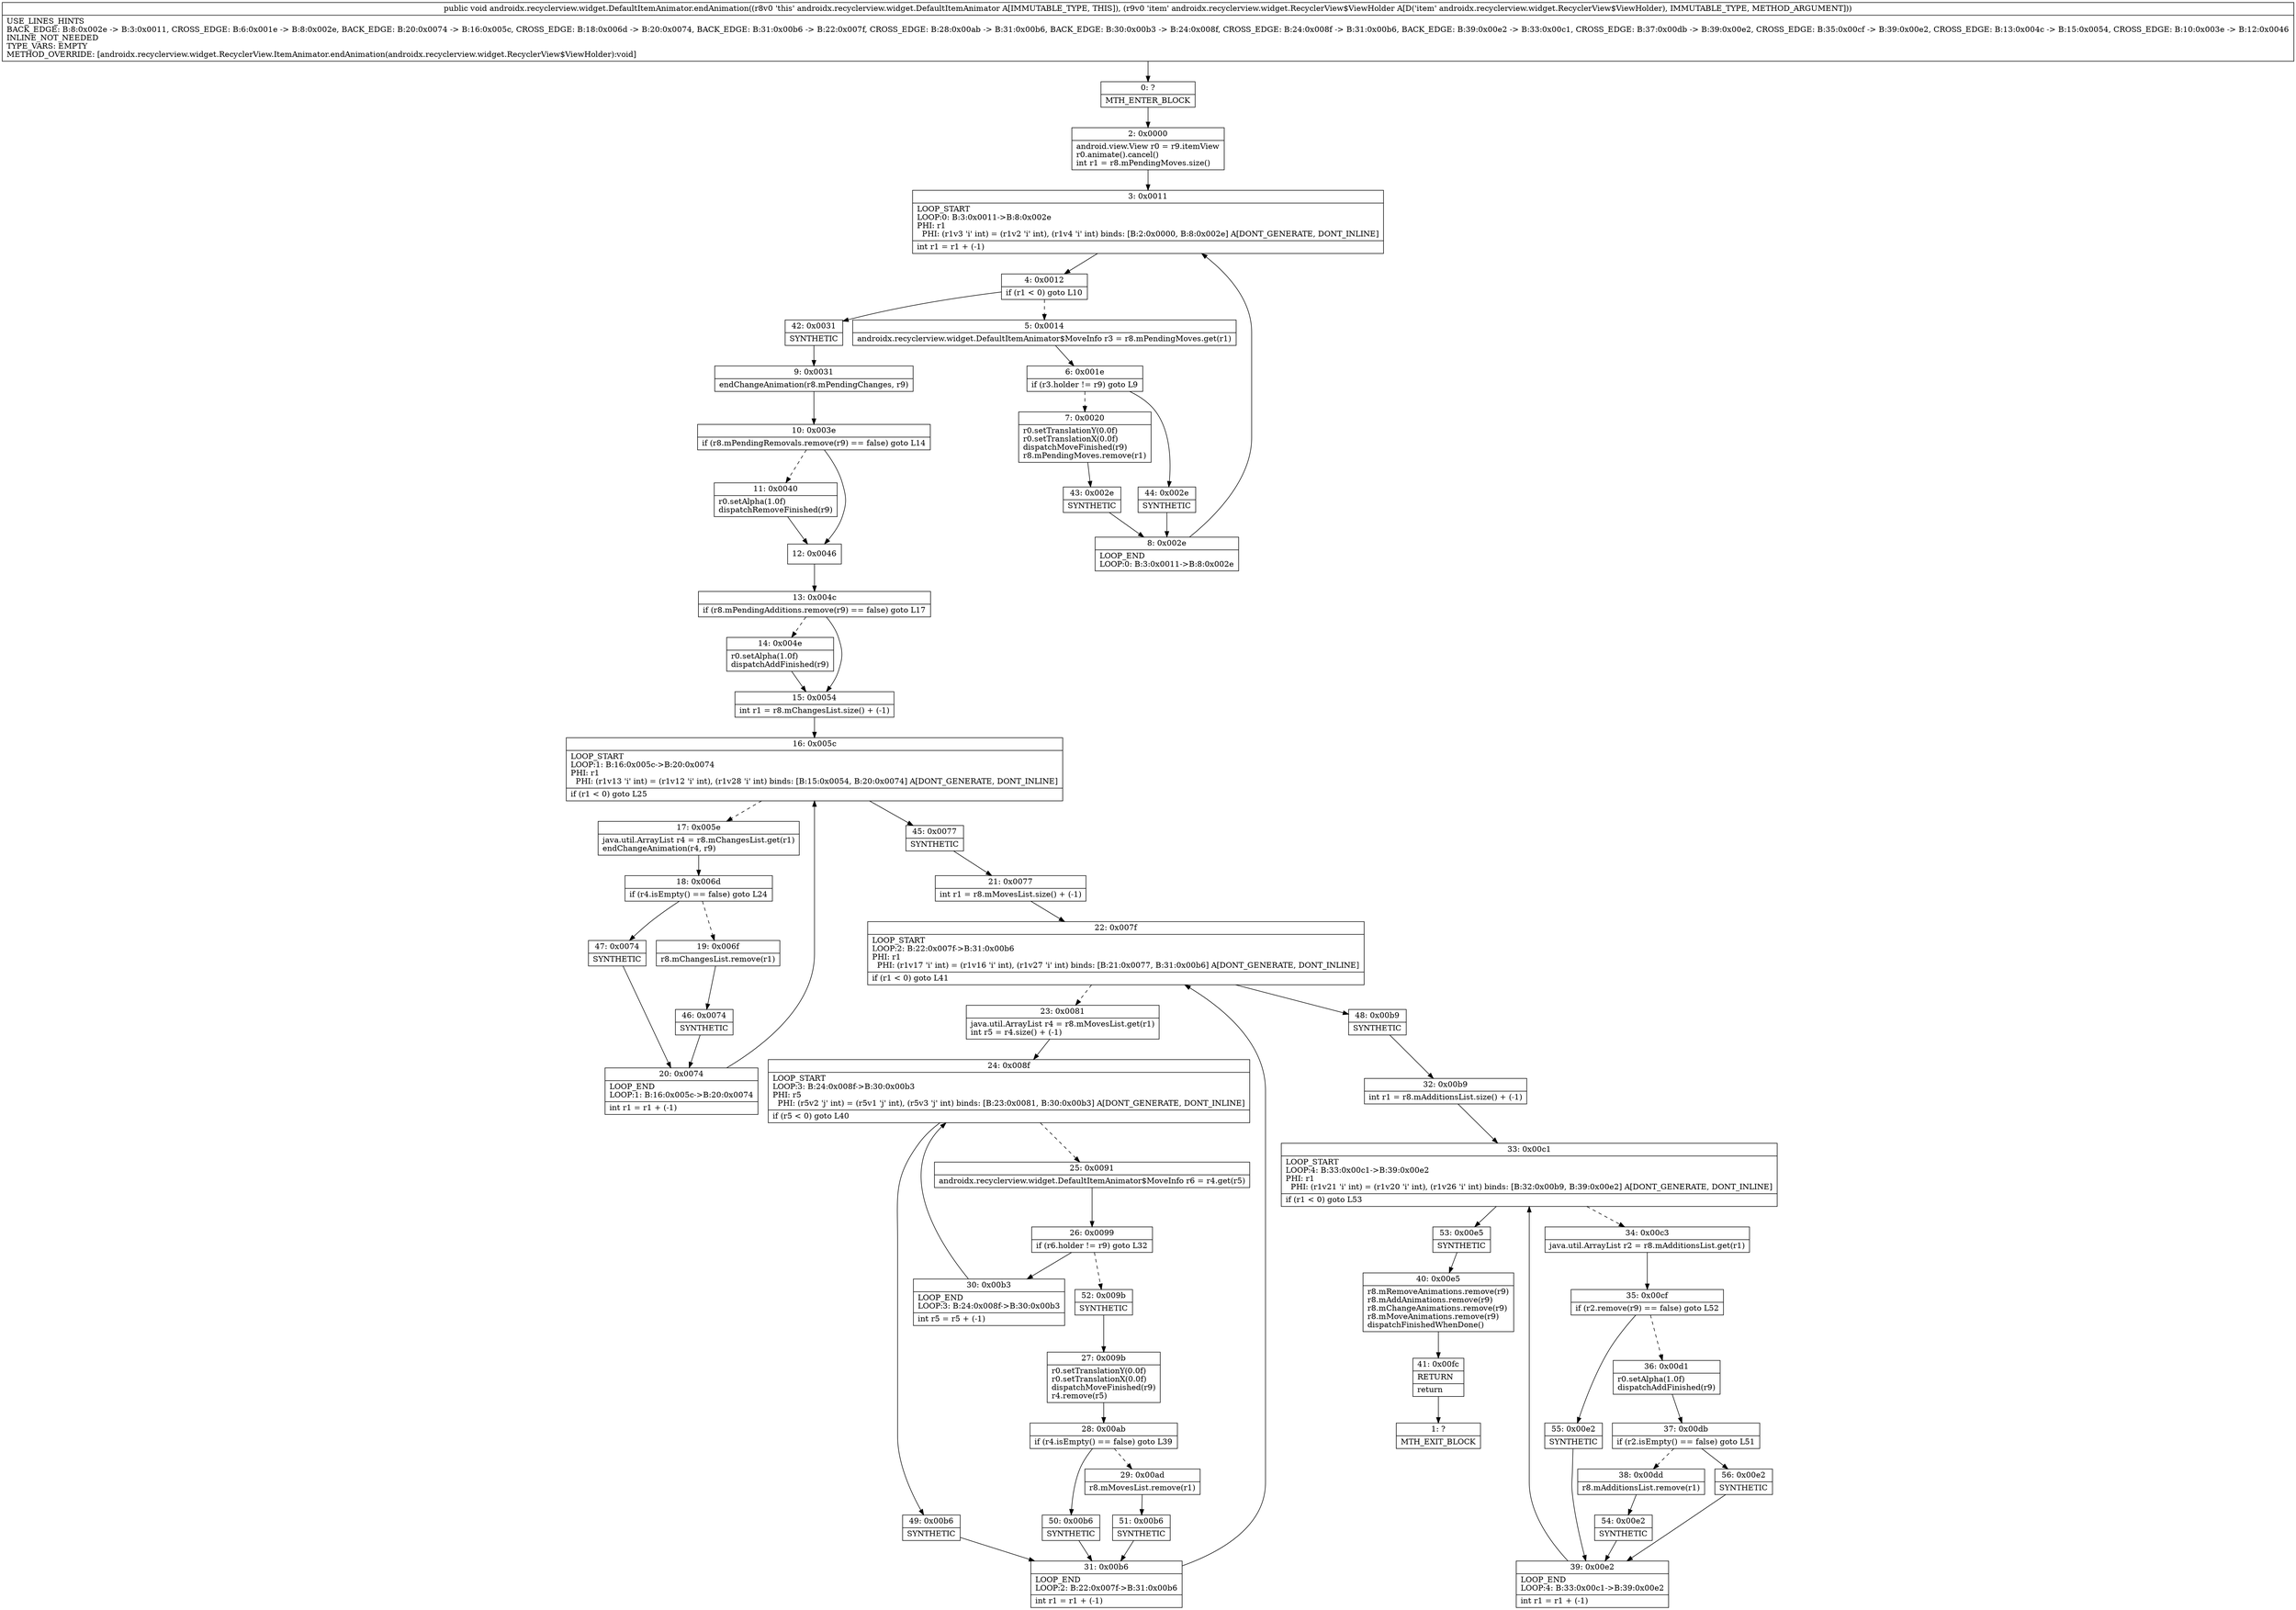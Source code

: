 digraph "CFG forandroidx.recyclerview.widget.DefaultItemAnimator.endAnimation(Landroidx\/recyclerview\/widget\/RecyclerView$ViewHolder;)V" {
Node_0 [shape=record,label="{0\:\ ?|MTH_ENTER_BLOCK\l}"];
Node_2 [shape=record,label="{2\:\ 0x0000|android.view.View r0 = r9.itemView\lr0.animate().cancel()\lint r1 = r8.mPendingMoves.size()\l}"];
Node_3 [shape=record,label="{3\:\ 0x0011|LOOP_START\lLOOP:0: B:3:0x0011\-\>B:8:0x002e\lPHI: r1 \l  PHI: (r1v3 'i' int) = (r1v2 'i' int), (r1v4 'i' int) binds: [B:2:0x0000, B:8:0x002e] A[DONT_GENERATE, DONT_INLINE]\l|int r1 = r1 + (\-1)\l}"];
Node_4 [shape=record,label="{4\:\ 0x0012|if (r1 \< 0) goto L10\l}"];
Node_5 [shape=record,label="{5\:\ 0x0014|androidx.recyclerview.widget.DefaultItemAnimator$MoveInfo r3 = r8.mPendingMoves.get(r1)\l}"];
Node_6 [shape=record,label="{6\:\ 0x001e|if (r3.holder != r9) goto L9\l}"];
Node_7 [shape=record,label="{7\:\ 0x0020|r0.setTranslationY(0.0f)\lr0.setTranslationX(0.0f)\ldispatchMoveFinished(r9)\lr8.mPendingMoves.remove(r1)\l}"];
Node_43 [shape=record,label="{43\:\ 0x002e|SYNTHETIC\l}"];
Node_8 [shape=record,label="{8\:\ 0x002e|LOOP_END\lLOOP:0: B:3:0x0011\-\>B:8:0x002e\l}"];
Node_44 [shape=record,label="{44\:\ 0x002e|SYNTHETIC\l}"];
Node_42 [shape=record,label="{42\:\ 0x0031|SYNTHETIC\l}"];
Node_9 [shape=record,label="{9\:\ 0x0031|endChangeAnimation(r8.mPendingChanges, r9)\l}"];
Node_10 [shape=record,label="{10\:\ 0x003e|if (r8.mPendingRemovals.remove(r9) == false) goto L14\l}"];
Node_11 [shape=record,label="{11\:\ 0x0040|r0.setAlpha(1.0f)\ldispatchRemoveFinished(r9)\l}"];
Node_12 [shape=record,label="{12\:\ 0x0046}"];
Node_13 [shape=record,label="{13\:\ 0x004c|if (r8.mPendingAdditions.remove(r9) == false) goto L17\l}"];
Node_14 [shape=record,label="{14\:\ 0x004e|r0.setAlpha(1.0f)\ldispatchAddFinished(r9)\l}"];
Node_15 [shape=record,label="{15\:\ 0x0054|int r1 = r8.mChangesList.size() + (\-1)\l}"];
Node_16 [shape=record,label="{16\:\ 0x005c|LOOP_START\lLOOP:1: B:16:0x005c\-\>B:20:0x0074\lPHI: r1 \l  PHI: (r1v13 'i' int) = (r1v12 'i' int), (r1v28 'i' int) binds: [B:15:0x0054, B:20:0x0074] A[DONT_GENERATE, DONT_INLINE]\l|if (r1 \< 0) goto L25\l}"];
Node_17 [shape=record,label="{17\:\ 0x005e|java.util.ArrayList r4 = r8.mChangesList.get(r1)\lendChangeAnimation(r4, r9)\l}"];
Node_18 [shape=record,label="{18\:\ 0x006d|if (r4.isEmpty() == false) goto L24\l}"];
Node_19 [shape=record,label="{19\:\ 0x006f|r8.mChangesList.remove(r1)\l}"];
Node_46 [shape=record,label="{46\:\ 0x0074|SYNTHETIC\l}"];
Node_20 [shape=record,label="{20\:\ 0x0074|LOOP_END\lLOOP:1: B:16:0x005c\-\>B:20:0x0074\l|int r1 = r1 + (\-1)\l}"];
Node_47 [shape=record,label="{47\:\ 0x0074|SYNTHETIC\l}"];
Node_45 [shape=record,label="{45\:\ 0x0077|SYNTHETIC\l}"];
Node_21 [shape=record,label="{21\:\ 0x0077|int r1 = r8.mMovesList.size() + (\-1)\l}"];
Node_22 [shape=record,label="{22\:\ 0x007f|LOOP_START\lLOOP:2: B:22:0x007f\-\>B:31:0x00b6\lPHI: r1 \l  PHI: (r1v17 'i' int) = (r1v16 'i' int), (r1v27 'i' int) binds: [B:21:0x0077, B:31:0x00b6] A[DONT_GENERATE, DONT_INLINE]\l|if (r1 \< 0) goto L41\l}"];
Node_23 [shape=record,label="{23\:\ 0x0081|java.util.ArrayList r4 = r8.mMovesList.get(r1)\lint r5 = r4.size() + (\-1)\l}"];
Node_24 [shape=record,label="{24\:\ 0x008f|LOOP_START\lLOOP:3: B:24:0x008f\-\>B:30:0x00b3\lPHI: r5 \l  PHI: (r5v2 'j' int) = (r5v1 'j' int), (r5v3 'j' int) binds: [B:23:0x0081, B:30:0x00b3] A[DONT_GENERATE, DONT_INLINE]\l|if (r5 \< 0) goto L40\l}"];
Node_25 [shape=record,label="{25\:\ 0x0091|androidx.recyclerview.widget.DefaultItemAnimator$MoveInfo r6 = r4.get(r5)\l}"];
Node_26 [shape=record,label="{26\:\ 0x0099|if (r6.holder != r9) goto L32\l}"];
Node_30 [shape=record,label="{30\:\ 0x00b3|LOOP_END\lLOOP:3: B:24:0x008f\-\>B:30:0x00b3\l|int r5 = r5 + (\-1)\l}"];
Node_52 [shape=record,label="{52\:\ 0x009b|SYNTHETIC\l}"];
Node_27 [shape=record,label="{27\:\ 0x009b|r0.setTranslationY(0.0f)\lr0.setTranslationX(0.0f)\ldispatchMoveFinished(r9)\lr4.remove(r5)\l}"];
Node_28 [shape=record,label="{28\:\ 0x00ab|if (r4.isEmpty() == false) goto L39\l}"];
Node_29 [shape=record,label="{29\:\ 0x00ad|r8.mMovesList.remove(r1)\l}"];
Node_51 [shape=record,label="{51\:\ 0x00b6|SYNTHETIC\l}"];
Node_31 [shape=record,label="{31\:\ 0x00b6|LOOP_END\lLOOP:2: B:22:0x007f\-\>B:31:0x00b6\l|int r1 = r1 + (\-1)\l}"];
Node_50 [shape=record,label="{50\:\ 0x00b6|SYNTHETIC\l}"];
Node_49 [shape=record,label="{49\:\ 0x00b6|SYNTHETIC\l}"];
Node_48 [shape=record,label="{48\:\ 0x00b9|SYNTHETIC\l}"];
Node_32 [shape=record,label="{32\:\ 0x00b9|int r1 = r8.mAdditionsList.size() + (\-1)\l}"];
Node_33 [shape=record,label="{33\:\ 0x00c1|LOOP_START\lLOOP:4: B:33:0x00c1\-\>B:39:0x00e2\lPHI: r1 \l  PHI: (r1v21 'i' int) = (r1v20 'i' int), (r1v26 'i' int) binds: [B:32:0x00b9, B:39:0x00e2] A[DONT_GENERATE, DONT_INLINE]\l|if (r1 \< 0) goto L53\l}"];
Node_34 [shape=record,label="{34\:\ 0x00c3|java.util.ArrayList r2 = r8.mAdditionsList.get(r1)\l}"];
Node_35 [shape=record,label="{35\:\ 0x00cf|if (r2.remove(r9) == false) goto L52\l}"];
Node_36 [shape=record,label="{36\:\ 0x00d1|r0.setAlpha(1.0f)\ldispatchAddFinished(r9)\l}"];
Node_37 [shape=record,label="{37\:\ 0x00db|if (r2.isEmpty() == false) goto L51\l}"];
Node_38 [shape=record,label="{38\:\ 0x00dd|r8.mAdditionsList.remove(r1)\l}"];
Node_54 [shape=record,label="{54\:\ 0x00e2|SYNTHETIC\l}"];
Node_39 [shape=record,label="{39\:\ 0x00e2|LOOP_END\lLOOP:4: B:33:0x00c1\-\>B:39:0x00e2\l|int r1 = r1 + (\-1)\l}"];
Node_56 [shape=record,label="{56\:\ 0x00e2|SYNTHETIC\l}"];
Node_55 [shape=record,label="{55\:\ 0x00e2|SYNTHETIC\l}"];
Node_53 [shape=record,label="{53\:\ 0x00e5|SYNTHETIC\l}"];
Node_40 [shape=record,label="{40\:\ 0x00e5|r8.mRemoveAnimations.remove(r9)\lr8.mAddAnimations.remove(r9)\lr8.mChangeAnimations.remove(r9)\lr8.mMoveAnimations.remove(r9)\ldispatchFinishedWhenDone()\l}"];
Node_41 [shape=record,label="{41\:\ 0x00fc|RETURN\l|return\l}"];
Node_1 [shape=record,label="{1\:\ ?|MTH_EXIT_BLOCK\l}"];
MethodNode[shape=record,label="{public void androidx.recyclerview.widget.DefaultItemAnimator.endAnimation((r8v0 'this' androidx.recyclerview.widget.DefaultItemAnimator A[IMMUTABLE_TYPE, THIS]), (r9v0 'item' androidx.recyclerview.widget.RecyclerView$ViewHolder A[D('item' androidx.recyclerview.widget.RecyclerView$ViewHolder), IMMUTABLE_TYPE, METHOD_ARGUMENT]))  | USE_LINES_HINTS\lBACK_EDGE: B:8:0x002e \-\> B:3:0x0011, CROSS_EDGE: B:6:0x001e \-\> B:8:0x002e, BACK_EDGE: B:20:0x0074 \-\> B:16:0x005c, CROSS_EDGE: B:18:0x006d \-\> B:20:0x0074, BACK_EDGE: B:31:0x00b6 \-\> B:22:0x007f, CROSS_EDGE: B:28:0x00ab \-\> B:31:0x00b6, BACK_EDGE: B:30:0x00b3 \-\> B:24:0x008f, CROSS_EDGE: B:24:0x008f \-\> B:31:0x00b6, BACK_EDGE: B:39:0x00e2 \-\> B:33:0x00c1, CROSS_EDGE: B:37:0x00db \-\> B:39:0x00e2, CROSS_EDGE: B:35:0x00cf \-\> B:39:0x00e2, CROSS_EDGE: B:13:0x004c \-\> B:15:0x0054, CROSS_EDGE: B:10:0x003e \-\> B:12:0x0046\lINLINE_NOT_NEEDED\lTYPE_VARS: EMPTY\lMETHOD_OVERRIDE: [androidx.recyclerview.widget.RecyclerView.ItemAnimator.endAnimation(androidx.recyclerview.widget.RecyclerView$ViewHolder):void]\l}"];
MethodNode -> Node_0;Node_0 -> Node_2;
Node_2 -> Node_3;
Node_3 -> Node_4;
Node_4 -> Node_5[style=dashed];
Node_4 -> Node_42;
Node_5 -> Node_6;
Node_6 -> Node_7[style=dashed];
Node_6 -> Node_44;
Node_7 -> Node_43;
Node_43 -> Node_8;
Node_8 -> Node_3;
Node_44 -> Node_8;
Node_42 -> Node_9;
Node_9 -> Node_10;
Node_10 -> Node_11[style=dashed];
Node_10 -> Node_12;
Node_11 -> Node_12;
Node_12 -> Node_13;
Node_13 -> Node_14[style=dashed];
Node_13 -> Node_15;
Node_14 -> Node_15;
Node_15 -> Node_16;
Node_16 -> Node_17[style=dashed];
Node_16 -> Node_45;
Node_17 -> Node_18;
Node_18 -> Node_19[style=dashed];
Node_18 -> Node_47;
Node_19 -> Node_46;
Node_46 -> Node_20;
Node_20 -> Node_16;
Node_47 -> Node_20;
Node_45 -> Node_21;
Node_21 -> Node_22;
Node_22 -> Node_23[style=dashed];
Node_22 -> Node_48;
Node_23 -> Node_24;
Node_24 -> Node_25[style=dashed];
Node_24 -> Node_49;
Node_25 -> Node_26;
Node_26 -> Node_30;
Node_26 -> Node_52[style=dashed];
Node_30 -> Node_24;
Node_52 -> Node_27;
Node_27 -> Node_28;
Node_28 -> Node_29[style=dashed];
Node_28 -> Node_50;
Node_29 -> Node_51;
Node_51 -> Node_31;
Node_31 -> Node_22;
Node_50 -> Node_31;
Node_49 -> Node_31;
Node_48 -> Node_32;
Node_32 -> Node_33;
Node_33 -> Node_34[style=dashed];
Node_33 -> Node_53;
Node_34 -> Node_35;
Node_35 -> Node_36[style=dashed];
Node_35 -> Node_55;
Node_36 -> Node_37;
Node_37 -> Node_38[style=dashed];
Node_37 -> Node_56;
Node_38 -> Node_54;
Node_54 -> Node_39;
Node_39 -> Node_33;
Node_56 -> Node_39;
Node_55 -> Node_39;
Node_53 -> Node_40;
Node_40 -> Node_41;
Node_41 -> Node_1;
}

